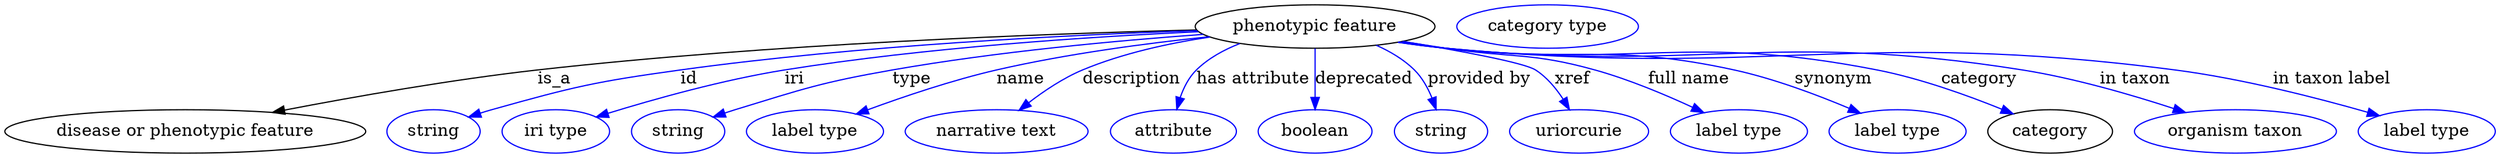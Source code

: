 digraph {
	graph [bb="0,0,2054.4,123"];
	node [label="\N"];
	"phenotypic feature"	[height=0.5,
		label="phenotypic feature",
		pos="1080.8,105",
		width=2.7442];
	"disease or phenotypic feature"	[height=0.5,
		pos="148.84,18",
		width=4.1344];
	"phenotypic feature" -> "disease or phenotypic feature"	[label=is_a,
		lp="453.84,61.5",
		pos="e,220.86,33.763 983.08,102.17 857.13,99.013 631.57,90.633 439.84,69 368.81,60.986 288.83,46.869 230.72,35.675"];
	id	[color=blue,
		height=0.5,
		label=string,
		pos="353.84,18",
		width=1.0652];
	"phenotypic feature" -> id	[color=blue,
		label=id,
		lp="564.84,61.5",
		pos="e,382.83,29.96 983.54,101.61 878.2,98.056 705.44,89.446 557.84,69 487.64,59.276 470.05,55.205 401.84,36 398.73,35.126 395.53,34.155 \
392.34,33.133",
		style=solid];
	iri	[color=blue,
		height=0.5,
		label="iri type",
		pos="454.84,18",
		width=1.2277];
	"phenotypic feature" -> iri	[color=blue,
		label=iri,
		lp="651.84,61.5",
		pos="e,488.2,29.976 984.83,100.72 895.94,96.646 760.31,87.776 643.84,69 592.93,60.793 535.88,44.718 497.91,33.003",
		style=solid];
	type	[color=blue,
		height=0.5,
		label=string,
		pos="555.84,18",
		width=1.0652];
	"phenotypic feature" -> type	[color=blue,
		label=type,
		lp="748.84,61.5",
		pos="e,584.77,29.97 988.74,98.477 918.29,93.351 818.95,84.174 732.84,69 674.13,58.656 659.82,53.492 602.84,36 600.08,35.153 597.24,34.238 \
594.39,33.289",
		style=solid];
	name	[color=blue,
		height=0.5,
		label="label type",
		pos="668.84,18",
		width=1.5707];
	"phenotypic feature" -> name	[color=blue,
		label=name,
		lp="838.84,61.5",
		pos="e,702.86,32.396 993.66,96.522 942.33,91.088 876.4,82.313 818.84,69 782.31,60.553 742.07,46.89 712.47,35.979",
		style=solid];
	description	[color=blue,
		height=0.5,
		label="narrative text",
		pos="818.84,18",
		width=2.0943];
	"phenotypic feature" -> description	[color=blue,
		label=description,
		lp="929.34,61.5",
		pos="e,837.07,35.476 993.92,96.376 960.15,91.322 921.76,82.929 888.84,69 873.19,62.38 857.63,51.771 845.17,42.026",
		style=solid];
	"has attribute"	[color=blue,
		height=0.5,
		label=attribute,
		pos="963.84,18",
		width=1.4443];
	"phenotypic feature" -> "has attribute"	[color=blue,
		label="has attribute",
		lp="1029.8,61.5",
		pos="e,966.61,36.309 1018.7,90.876 1005.6,85.783 992.77,78.737 982.84,69 976.52,62.808 972.27,54.3 969.43,46.058",
		style=solid];
	deprecated	[color=blue,
		height=0.5,
		label=boolean,
		pos="1080.8,18",
		width=1.2999];
	"phenotypic feature" -> deprecated	[color=blue,
		label=deprecated,
		lp="1121.3,61.5",
		pos="e,1080.8,36.175 1080.8,86.799 1080.8,75.163 1080.8,59.548 1080.8,46.237",
		style=solid];
	"provided by"	[color=blue,
		height=0.5,
		label=string,
		pos="1183.8,18",
		width=1.0652];
	"phenotypic feature" -> "provided by"	[color=blue,
		label="provided by",
		lp="1216.3,61.5",
		pos="e,1180.1,36.148 1131.9,89.378 1143.1,84.324 1154.2,77.672 1162.8,69 1169.2,62.639 1173.7,54.089 1176.9,45.859",
		style=solid];
	xref	[color=blue,
		height=0.5,
		label=uriorcurie,
		pos="1297.8,18",
		width=1.5887];
	"phenotypic feature" -> xref	[color=blue,
		label=xref,
		lp="1293.3,61.5",
		pos="e,1290.2,36.007 1153.3,92.726 1199.8,85.018 1253.4,75.125 1262.8,69 1272,63.036 1279.5,53.721 1285.2,44.74",
		style=solid];
	"full name"	[color=blue,
		height=0.5,
		label="label type",
		pos="1429.8,18",
		width=1.5707];
	"phenotypic feature" -> "full name"	[color=blue,
		label="full name",
		lp="1389.3,61.5",
		pos="e,1401,33.678 1152.6,92.598 1164.7,90.706 1177.1,88.781 1188.8,87 1243.5,78.704 1258.6,83.899 1311.8,69 1339.4,61.282 1369,48.698 \
1391.7,38.085",
		style=solid];
	synonym	[color=blue,
		height=0.5,
		label="label type",
		pos="1560.8,18",
		width=1.5707];
	"phenotypic feature" -> synonym	[color=blue,
		label=synonym,
		lp="1507.8,61.5",
		pos="e,1530.2,33.273 1150.4,92.199 1163.2,90.279 1176.4,88.448 1188.8,87 1294.2,74.743 1323.2,91.768 1426.8,69 1459.5,61.833 1494.8,48.397 \
1521,37.257",
		style=solid];
	category	[height=0.5,
		pos="1686.8,18",
		width=1.4263];
	"phenotypic feature" -> category	[color=blue,
		label=category,
		lp="1628.3,61.5",
		pos="e,1656.3,32.546 1149.8,92.03 1162.8,90.102 1176.2,88.313 1188.8,87 1346,70.695 1388.8,99.381 1543.8,69 1579.6,61.987 1618.6,47.904 \
1646.8,36.466",
		style=solid];
	"in taxon"	[color=blue,
		height=0.5,
		label="organism taxon",
		pos="1839.8,18",
		width=2.3109];
	"phenotypic feature" -> "in taxon"	[color=blue,
		label="in taxon",
		lp="1756.8,61.5",
		pos="e,1798.5,33.778 1149.2,91.984 1162.3,90.035 1176,88.25 1188.8,87 1399.1,66.539 1455.2,102.1 1663.8,69 1706.7,62.205 1753.9,48.437 \
1788.6,37.066",
		style=solid];
	"in taxon label"	[color=blue,
		height=0.5,
		label="label type",
		pos="1997.8,18",
		width=1.5707];
	"phenotypic feature" -> "in taxon label"	[color=blue,
		label="in taxon label",
		lp="1919.3,61.5",
		pos="e,1958.4,31.139 1148.9,91.944 1162.1,89.987 1175.9,88.208 1188.8,87 1454.9,62.174 1524.8,103.41 1789.8,69 1845.1,61.827 1907,45.898 \
1948.8,33.934",
		style=solid];
	"named thing_category"	[color=blue,
		height=0.5,
		label="category type",
		pos="1272.8,105",
		width=2.0762];
}
